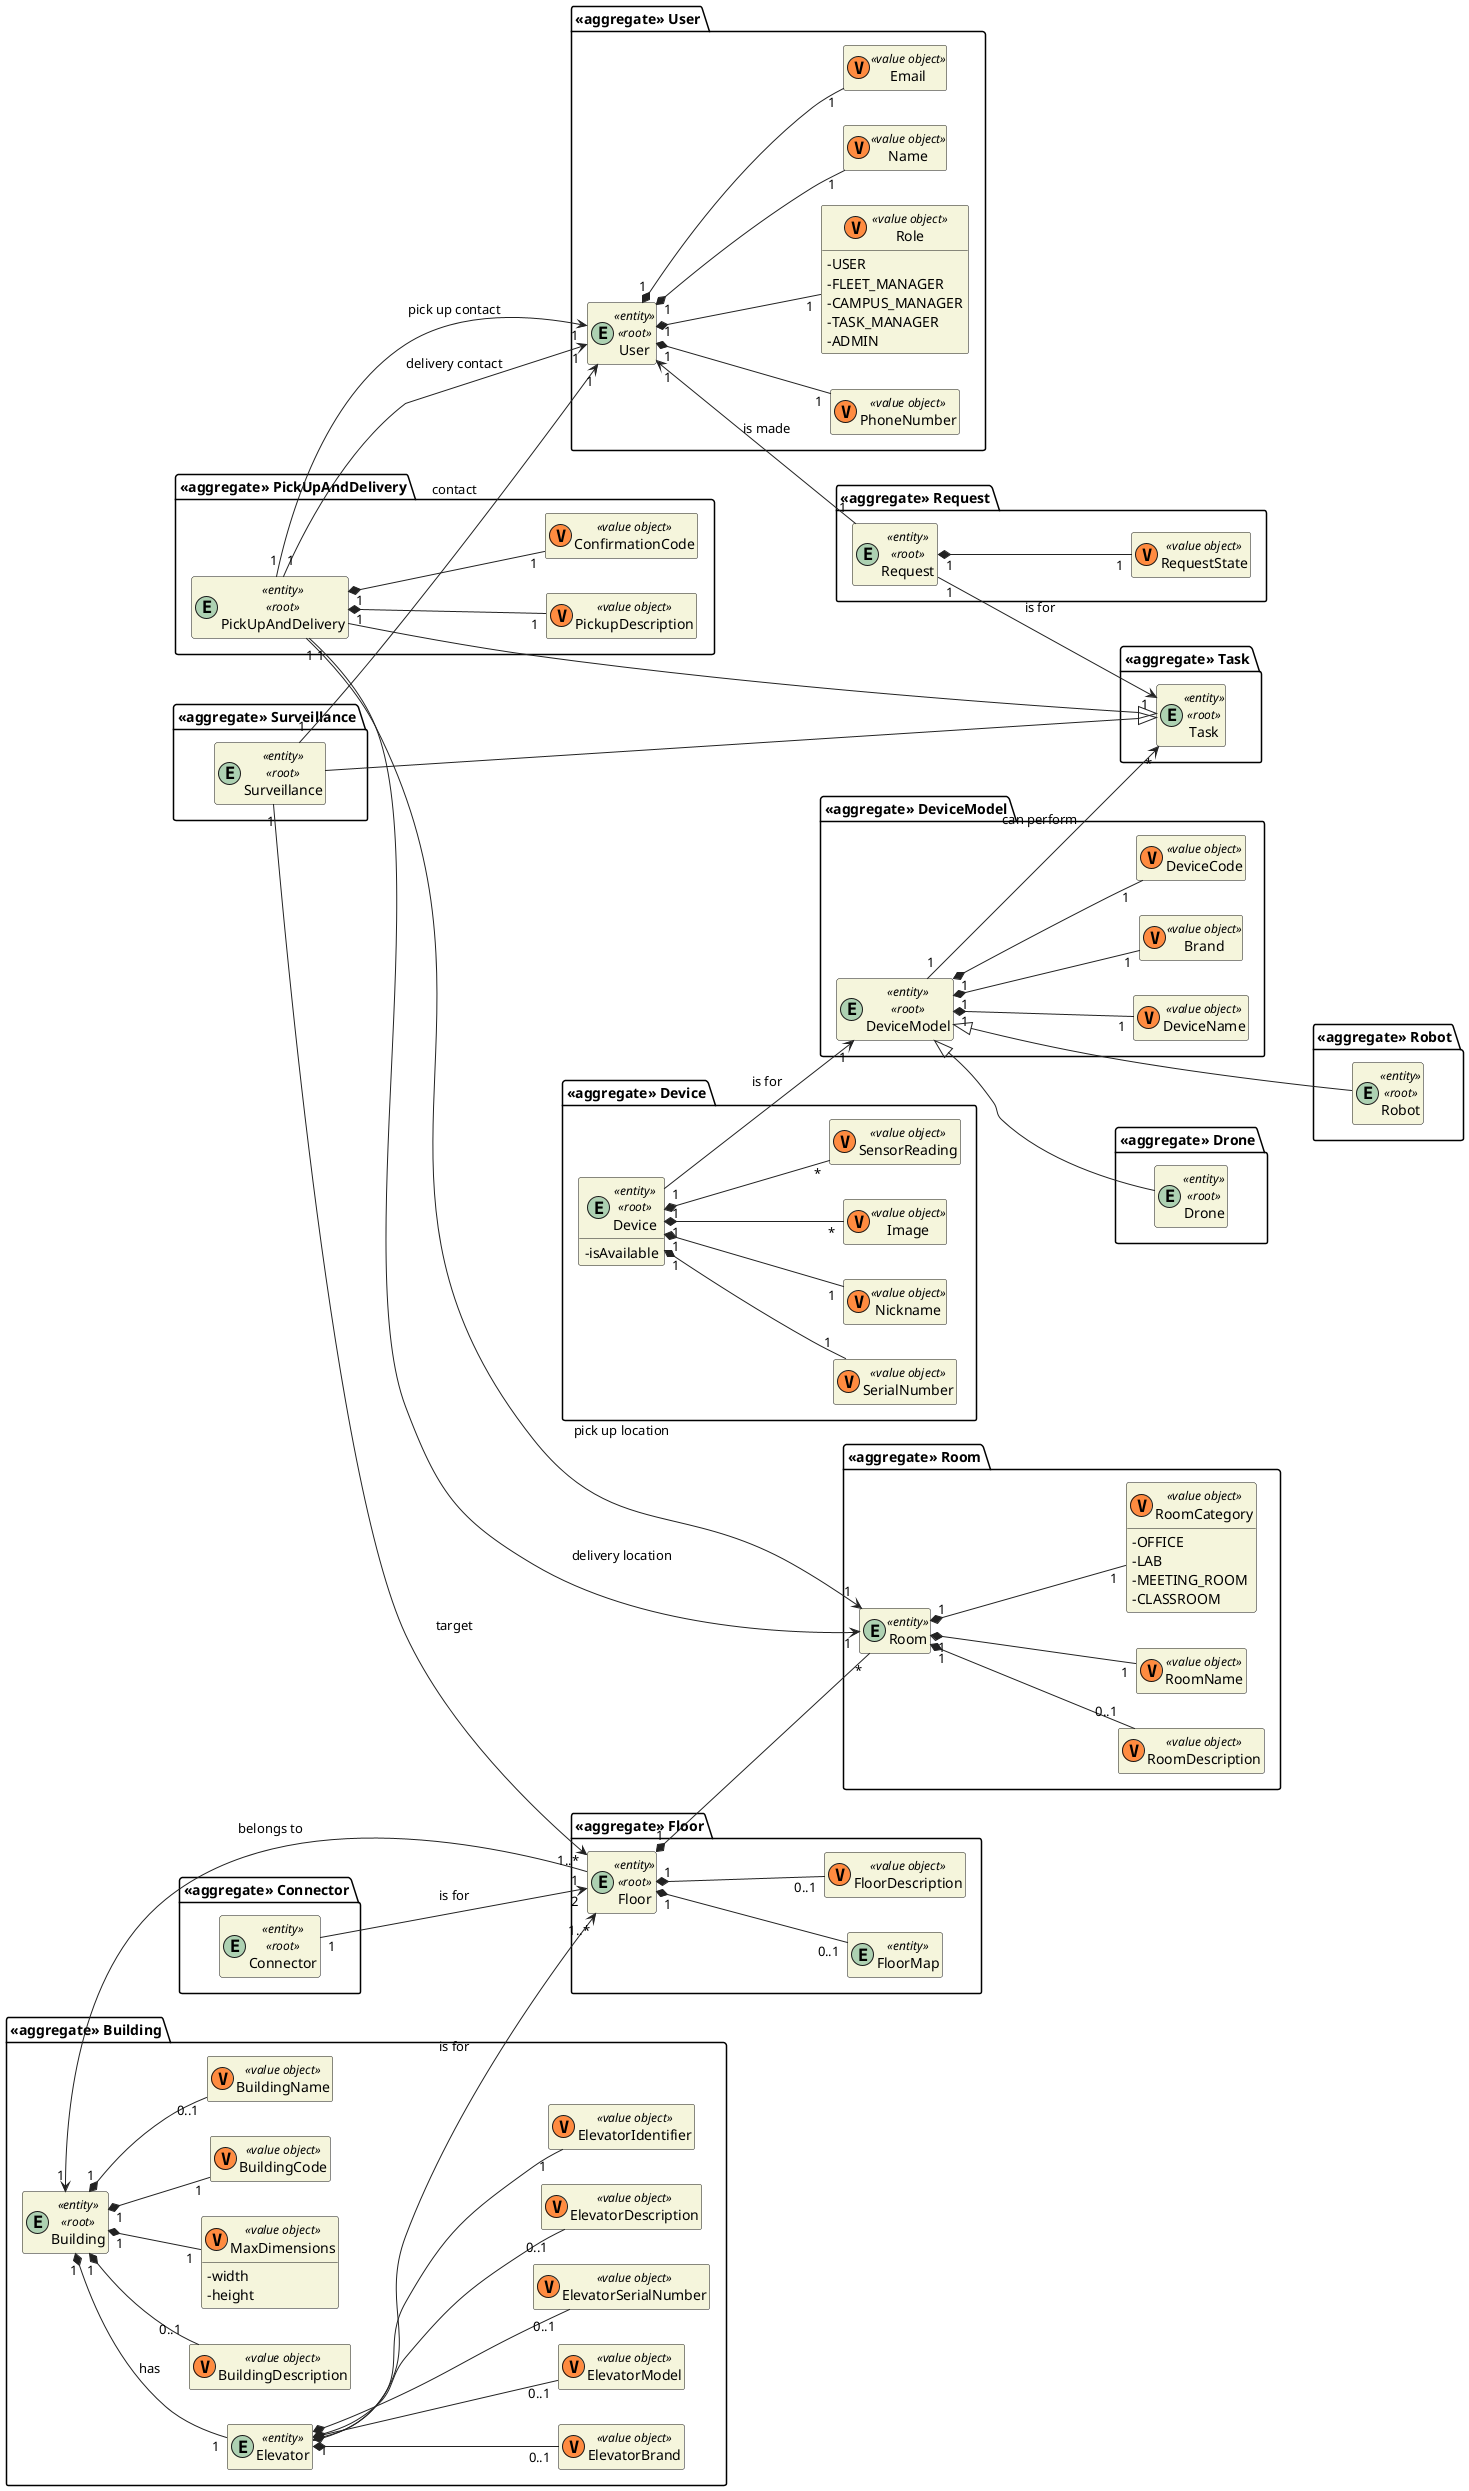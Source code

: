 @startuml dm

skinparam classAttributeIconSize 0
hide empty attributes
hide empty methods
skinparam classBackgroundColor beige
skinparam ArrowColor #222222

left to right direction

package "<<aggregate>> User" {
  entity User <<entity>> <<root>> { }

  class Name <<(V,#FF8B40) value object>> {}
  class Email <<(V,#FF8B40) value object>> {}
  class PhoneNumber <<(V,#FF8B40) value object>> {}
  class Role <<(V,#FF8B40) value object>> {
    - USER
    - FLEET_MANAGER
    - CAMPUS_MANAGER
    - TASK_MANAGER
    - ADMIN
  }
}

User "1" *-- "1" Role
User "1" *-- "1" Name
User "1" *-- "1" Email
User "1" *-- "1" PhoneNumber

package "<<aggregate>> Robot" {
  entity Robot <<entity>> <<root>> { }
}

package "<<aggregate>> Drone" {
  entity Drone <<entity>> <<root>> { }
}

package "<<aggregate>> DeviceModel" {
  entity DeviceModel <<entity>> <<root>> { }

  class Brand <<(V,#FF8B40) value object>> {}
  class DeviceCode <<(V,#FF8B40) value object>> {}
  class DeviceName <<(V,#FF8B40) value object>> {}
}

package "<<aggregate>> Device" {
  entity Device <<entity>> <<root>> {
    - isAvailable
  }

  class Image <<(V,#FF8B40) value object>> {}
  class SensorReading <<(V,#FF8B40) value object>> {}
  class SerialNumber <<(V,#FF8B40) value object>> {}
  class Nickname <<(V,#FF8B40) value object>> {}
}

DeviceModel "1" *-- "1" Brand
DeviceModel "1" *-- "1" DeviceCode
DeviceModel "1" *-- "1" DeviceName

Device "1" --> "1" DeviceModel : is for

Device "1" *-- "1" SerialNumber
Device "1" *-- "*" Image
Device "1" *-- "*" SensorReading
Device "1" *-- "1" Nickname

DeviceModel <|--- Robot
DeviceModel <|-- Drone

package "<<aggregate>> Floor" {
  entity Floor <<entity>> <<root>> { }

  entity FloorMap <<entity>> { }
  class FloorDescription <<(V,#FF8B40) value object>> {}
}

package "<<aggregate>> Room" {
  entity Room <<entity>> { }

  class RoomName <<(V,#FF8B40) value object>> {}
  class RoomCategory <<(V,#FF8B40) value object>> {
    - OFFICE
    - LAB
    - MEETING_ROOM
    - CLASSROOM
  }
  class RoomDescription <<(V,#FF8B40) value object>> {}
}

Floor "1" *-- "0..1" FloorMap
Floor "1" *-- "0..1" FloorDescription
Room "1" *-- "0..1" RoomDescription
Room "1" *-- "1" RoomCategory


package "<<aggregate>> Building" {
  entity Building <<entity>> <<root>> { }

  class BuildingCode <<(V,#FF8B40) value object>> {}
  class BuildingName <<(V,#FF8B40) value object>> {}
  
  entity Elevator <<entity>> { }
  class ElevatorIdentifier <<(V,#FF8B40) value object>> {}
  class ElevatorBrand <<(V,#FF8B40) value object>> {}
  class ElevatorModel <<(V,#FF8B40) value object>> {}
  class ElevatorSerialNumber <<(V,#FF8B40) value object>> {}
  class ElevatorDescription <<(V,#FF8B40) value object>> {}

  class BuildingDescription <<(V,#FF8B40) value object>> {}
  class MaxDimensions <<(V,#FF8B40) value object>> {
    - width
    - height
  }
}

Elevator "1" --> "1..*" Floor : is for
Building "1" *-- "1" Elevator : has
Elevator *-- "1" ElevatorIdentifier
Elevator *-- "0..1" ElevatorBrand
Elevator *-- "0..1" ElevatorModel
Elevator *-- "0..1" ElevatorSerialNumber
Elevator *-- "0..1" ElevatorDescription

package "<<aggregate>> Connector" {
  entity Connector <<entity>> <<root>> { }
}

Building "1" *-- "0..1" BuildingName
Building "1" *-- "1" BuildingCode
Building "1" *-- "0..1" BuildingDescription
Building "1" *-- "1" MaxDimensions

Floor "1" --> "1" Building : belongs to
Floor "1" *-- "*" Room
Room "1" *-- "1" RoomName

package "<<aggregate>> Request" {
  entity Request <<entity>> <<root>> { }

  class RequestState <<(V,#FF8B40) value object>> {}
}

package "<<aggregate>> Task" {
  entity Task <<entity>> <<root>> { }
}

package "<<aggregate>> PickUpAndDelivery" {
  entity PickUpAndDelivery <<entity>> <<root>> { }

  class PickupDescription <<(V,#FF8B40) value object>> {}
  class ConfirmationCode <<(V,#FF8B40) value object>> {}
}

PickUpAndDelivery "1" *-- "1" PickupDescription
PickUpAndDelivery "1" *-- "1" ConfirmationCode
PickUpAndDelivery "1" --> "1" User : pick up contact
PickUpAndDelivery "1" --> "1" User : delivery contact
PickUpAndDelivery "1" --> "1" Room : pick up location
PickUpAndDelivery "1" --> "1" Room : delivery location

package "<<aggregate>> Surveillance" {
  entity Surveillance <<entity>> <<root>> { }
}

Surveillance "1" --> "1" User : contact
Surveillance "1" --> "1..*" Floor : target

PickUpAndDelivery --|> Task
Surveillance --|> Task

DeviceModel "1" --> "*" Task : can perform

Request "1" *-- "1" RequestState

Connector "1" --> "2" Floor : is for
User "1" <-- "1" Request : is made
Request "1" --> "1" Task : is for

@enduml

